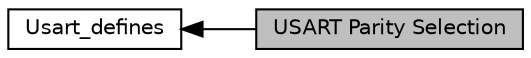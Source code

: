 digraph "USART Parity Selection"
{
  edge [fontname="Helvetica",fontsize="10",labelfontname="Helvetica",labelfontsize="10"];
  node [fontname="Helvetica",fontsize="10",shape=record];
  rankdir=LR;
  Node0 [label="USART Parity Selection",height=0.2,width=0.4,color="black", fillcolor="grey75", style="filled", fontcolor="black"];
  Node1 [label="Usart_defines",height=0.2,width=0.4,color="black", fillcolor="white", style="filled",URL="$group__usart__defines.html"];
  Node1->Node0 [shape=plaintext, dir="back", style="solid"];
}
